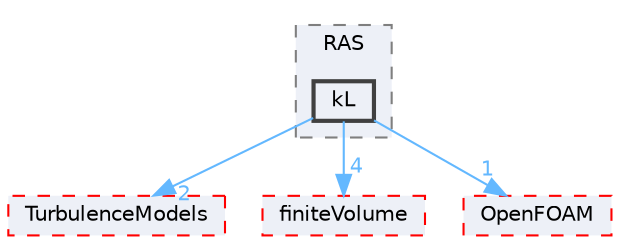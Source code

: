 digraph "src/atmosphericModels/turbulenceModels/RAS/kL"
{
 // LATEX_PDF_SIZE
  bgcolor="transparent";
  edge [fontname=Helvetica,fontsize=10,labelfontname=Helvetica,labelfontsize=10];
  node [fontname=Helvetica,fontsize=10,shape=box,height=0.2,width=0.4];
  compound=true
  subgraph clusterdir_2f721fba6f4f15ba84291a34089c31c3 {
    graph [ bgcolor="#edf0f7", pencolor="grey50", label="RAS", fontname=Helvetica,fontsize=10 style="filled,dashed", URL="dir_2f721fba6f4f15ba84291a34089c31c3.html",tooltip=""]
  dir_7580db72a4d448beb9c3b8909210edfd [label="kL", fillcolor="#edf0f7", color="grey25", style="filled,bold", URL="dir_7580db72a4d448beb9c3b8909210edfd.html",tooltip=""];
  }
  dir_1eda626aeac0f0ad2848c36acaa5d501 [label="TurbulenceModels", fillcolor="#edf0f7", color="red", style="filled,dashed", URL="dir_1eda626aeac0f0ad2848c36acaa5d501.html",tooltip=""];
  dir_9bd15774b555cf7259a6fa18f99fe99b [label="finiteVolume", fillcolor="#edf0f7", color="red", style="filled,dashed", URL="dir_9bd15774b555cf7259a6fa18f99fe99b.html",tooltip=""];
  dir_c5473ff19b20e6ec4dfe5c310b3778a8 [label="OpenFOAM", fillcolor="#edf0f7", color="red", style="filled,dashed", URL="dir_c5473ff19b20e6ec4dfe5c310b3778a8.html",tooltip=""];
  dir_7580db72a4d448beb9c3b8909210edfd->dir_1eda626aeac0f0ad2848c36acaa5d501 [headlabel="2", labeldistance=1.5 headhref="dir_002037_004143.html" href="dir_002037_004143.html" color="steelblue1" fontcolor="steelblue1"];
  dir_7580db72a4d448beb9c3b8909210edfd->dir_9bd15774b555cf7259a6fa18f99fe99b [headlabel="4", labeldistance=1.5 headhref="dir_002037_001387.html" href="dir_002037_001387.html" color="steelblue1" fontcolor="steelblue1"];
  dir_7580db72a4d448beb9c3b8909210edfd->dir_c5473ff19b20e6ec4dfe5c310b3778a8 [headlabel="1", labeldistance=1.5 headhref="dir_002037_002695.html" href="dir_002037_002695.html" color="steelblue1" fontcolor="steelblue1"];
}
